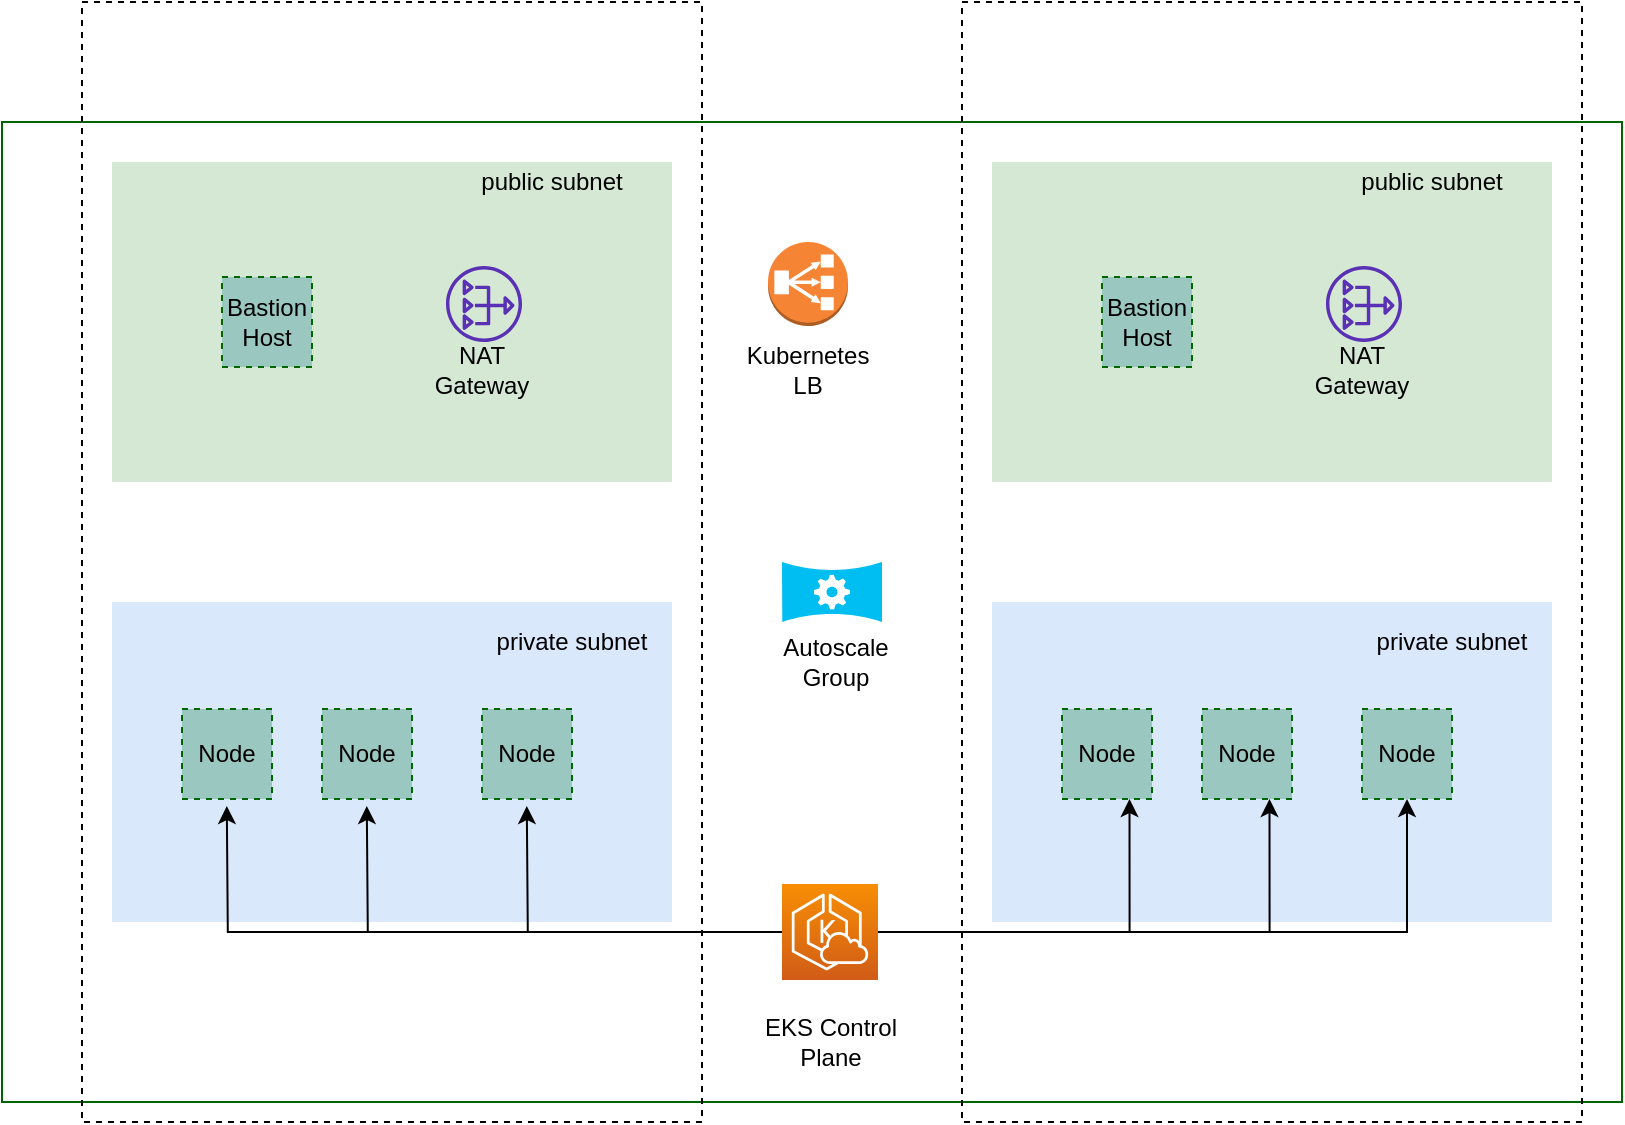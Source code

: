 <mxfile version="14.9.6" type="device"><diagram id="2dlWFPRpt2irzrp7oRVm" name="Page-1"><mxGraphModel dx="1181" dy="899" grid="1" gridSize="10" guides="1" tooltips="1" connect="1" arrows="1" fold="1" page="1" pageScale="1" pageWidth="850" pageHeight="1100" math="0" shadow="0"><root><mxCell id="0"/><mxCell id="1" parent="0"/><mxCell id="g0BowQ9Gjsn7_V0WOrUj-2" value="" style="rounded=0;whiteSpace=wrap;html=1;strokeColor=#006600;" vertex="1" parent="1"><mxGeometry x="30" y="180" width="810" height="490" as="geometry"/></mxCell><mxCell id="g0BowQ9Gjsn7_V0WOrUj-64" value="" style="rounded=0;whiteSpace=wrap;html=1;dashed=1;fillColor=none;" vertex="1" parent="1"><mxGeometry x="510" y="120" width="310" height="560" as="geometry"/></mxCell><mxCell id="g0BowQ9Gjsn7_V0WOrUj-4" value="" style="rounded=0;whiteSpace=wrap;html=1;dashed=1;fillColor=none;" vertex="1" parent="1"><mxGeometry x="70" y="120" width="310" height="560" as="geometry"/></mxCell><mxCell id="g0BowQ9Gjsn7_V0WOrUj-6" value="" style="rounded=0;whiteSpace=wrap;html=1;dashed=1;fillColor=#d5e8d4;strokeColor=none;" vertex="1" parent="1"><mxGeometry x="85" y="200" width="280" height="160" as="geometry"/></mxCell><mxCell id="g0BowQ9Gjsn7_V0WOrUj-7" value="" style="rounded=0;whiteSpace=wrap;html=1;dashed=1;fillColor=#dae8fc;strokeColor=none;" vertex="1" parent="1"><mxGeometry x="85" y="420" width="280" height="160" as="geometry"/></mxCell><mxCell id="g0BowQ9Gjsn7_V0WOrUj-8" value="" style="outlineConnect=0;fontColor=#232F3E;gradientColor=none;fillColor=#5A30B5;strokeColor=none;dashed=0;verticalLabelPosition=bottom;verticalAlign=top;align=center;html=1;fontSize=12;fontStyle=0;aspect=fixed;pointerEvents=1;shape=mxgraph.aws4.nat_gateway;" vertex="1" parent="1"><mxGeometry x="252" y="252" width="38" height="38" as="geometry"/></mxCell><mxCell id="g0BowQ9Gjsn7_V0WOrUj-47" style="edgeStyle=orthogonalEdgeStyle;rounded=0;orthogonalLoop=1;jettySize=auto;html=1;" edge="1" parent="1" source="g0BowQ9Gjsn7_V0WOrUj-9"><mxGeometry relative="1" as="geometry"><mxPoint x="142.4" y="522" as="targetPoint"/></mxGeometry></mxCell><mxCell id="g0BowQ9Gjsn7_V0WOrUj-48" style="edgeStyle=orthogonalEdgeStyle;rounded=0;orthogonalLoop=1;jettySize=auto;html=1;" edge="1" parent="1" source="g0BowQ9Gjsn7_V0WOrUj-9"><mxGeometry relative="1" as="geometry"><mxPoint x="212.4" y="522" as="targetPoint"/></mxGeometry></mxCell><mxCell id="g0BowQ9Gjsn7_V0WOrUj-49" style="edgeStyle=orthogonalEdgeStyle;rounded=0;orthogonalLoop=1;jettySize=auto;html=1;" edge="1" parent="1" source="g0BowQ9Gjsn7_V0WOrUj-9"><mxGeometry relative="1" as="geometry"><mxPoint x="292.4" y="522" as="targetPoint"/></mxGeometry></mxCell><mxCell id="g0BowQ9Gjsn7_V0WOrUj-9" value="" style="points=[[0,0,0],[0.25,0,0],[0.5,0,0],[0.75,0,0],[1,0,0],[0,1,0],[0.25,1,0],[0.5,1,0],[0.75,1,0],[1,1,0],[0,0.25,0],[0,0.5,0],[0,0.75,0],[1,0.25,0],[1,0.5,0],[1,0.75,0]];outlineConnect=0;fontColor=#232F3E;gradientColor=#F78E04;gradientDirection=north;fillColor=#D05C17;strokeColor=#ffffff;dashed=0;verticalLabelPosition=bottom;verticalAlign=top;align=center;html=1;fontSize=12;fontStyle=0;aspect=fixed;shape=mxgraph.aws4.resourceIcon;resIcon=mxgraph.aws4.eks_cloud;" vertex="1" parent="1"><mxGeometry x="420" y="561" width="48" height="48" as="geometry"/></mxCell><mxCell id="g0BowQ9Gjsn7_V0WOrUj-10" value="NAT Gateway" style="text;html=1;strokeColor=none;fillColor=none;align=center;verticalAlign=middle;whiteSpace=wrap;rounded=0;dashed=1;" vertex="1" parent="1"><mxGeometry x="250" y="294" width="40" height="20" as="geometry"/></mxCell><mxCell id="g0BowQ9Gjsn7_V0WOrUj-12" value="EKS Control Plane" style="text;html=1;strokeColor=none;fillColor=none;align=center;verticalAlign=middle;whiteSpace=wrap;rounded=0;dashed=1;" vertex="1" parent="1"><mxGeometry x="401.5" y="630" width="85" height="20" as="geometry"/></mxCell><mxCell id="g0BowQ9Gjsn7_V0WOrUj-14" value="" style="verticalLabelPosition=bottom;html=1;verticalAlign=top;align=center;strokeColor=none;fillColor=#00BEF2;shape=mxgraph.azure.autoscale;dashed=1;" vertex="1" parent="1"><mxGeometry x="420" y="400" width="50" height="30" as="geometry"/></mxCell><mxCell id="g0BowQ9Gjsn7_V0WOrUj-15" value="Autoscale Group" style="text;html=1;strokeColor=none;fillColor=none;align=center;verticalAlign=middle;whiteSpace=wrap;rounded=0;dashed=1;" vertex="1" parent="1"><mxGeometry x="427" y="440" width="40" height="20" as="geometry"/></mxCell><mxCell id="g0BowQ9Gjsn7_V0WOrUj-16" value="" style="outlineConnect=0;dashed=0;verticalLabelPosition=bottom;verticalAlign=top;align=center;html=1;shape=mxgraph.aws3.classic_load_balancer;fillColor=#F58534;gradientColor=none;strokeColor=#006600;" vertex="1" parent="1"><mxGeometry x="413" y="240" width="40" height="42" as="geometry"/></mxCell><mxCell id="g0BowQ9Gjsn7_V0WOrUj-17" value="Kubernetes LB" style="text;html=1;strokeColor=none;fillColor=none;align=center;verticalAlign=middle;whiteSpace=wrap;rounded=0;dashed=1;" vertex="1" parent="1"><mxGeometry x="413" y="294" width="40" height="20" as="geometry"/></mxCell><mxCell id="g0BowQ9Gjsn7_V0WOrUj-57" value="public subnet" style="text;html=1;strokeColor=none;fillColor=none;align=center;verticalAlign=middle;whiteSpace=wrap;rounded=0;dashed=1;" vertex="1" parent="1"><mxGeometry x="260" y="200" width="90" height="20" as="geometry"/></mxCell><mxCell id="g0BowQ9Gjsn7_V0WOrUj-58" value="private subnet" style="text;html=1;strokeColor=none;fillColor=none;align=center;verticalAlign=middle;whiteSpace=wrap;rounded=0;dashed=1;" vertex="1" parent="1"><mxGeometry x="265" y="430" width="100" height="20" as="geometry"/></mxCell><mxCell id="g0BowQ9Gjsn7_V0WOrUj-59" value="Node" style="whiteSpace=wrap;html=1;aspect=fixed;dashed=1;strokeColor=#006600;fillColor=#9AC7BF;" vertex="1" parent="1"><mxGeometry x="120" y="473.5" width="45" height="45" as="geometry"/></mxCell><mxCell id="g0BowQ9Gjsn7_V0WOrUj-60" value="Node" style="whiteSpace=wrap;html=1;aspect=fixed;dashed=1;strokeColor=#006600;fillColor=#9AC7BF;" vertex="1" parent="1"><mxGeometry x="190" y="473.5" width="45" height="45" as="geometry"/></mxCell><mxCell id="g0BowQ9Gjsn7_V0WOrUj-61" value="Node" style="whiteSpace=wrap;html=1;aspect=fixed;dashed=1;strokeColor=#006600;fillColor=#9AC7BF;" vertex="1" parent="1"><mxGeometry x="270" y="473.5" width="45" height="45" as="geometry"/></mxCell><mxCell id="g0BowQ9Gjsn7_V0WOrUj-62" value="Bastion Host" style="whiteSpace=wrap;html=1;aspect=fixed;dashed=1;strokeColor=#006600;fillColor=#9AC7BF;" vertex="1" parent="1"><mxGeometry x="140" y="257.5" width="45" height="45" as="geometry"/></mxCell><mxCell id="g0BowQ9Gjsn7_V0WOrUj-65" value="" style="rounded=0;whiteSpace=wrap;html=1;dashed=1;fillColor=#d5e8d4;strokeColor=none;" vertex="1" parent="1"><mxGeometry x="525" y="200" width="280" height="160" as="geometry"/></mxCell><mxCell id="g0BowQ9Gjsn7_V0WOrUj-66" value="" style="rounded=0;whiteSpace=wrap;html=1;dashed=1;fillColor=#dae8fc;strokeColor=none;" vertex="1" parent="1"><mxGeometry x="525" y="420" width="280" height="160" as="geometry"/></mxCell><mxCell id="g0BowQ9Gjsn7_V0WOrUj-67" value="" style="outlineConnect=0;fontColor=#232F3E;gradientColor=none;fillColor=#5A30B5;strokeColor=none;dashed=0;verticalLabelPosition=bottom;verticalAlign=top;align=center;html=1;fontSize=12;fontStyle=0;aspect=fixed;pointerEvents=1;shape=mxgraph.aws4.nat_gateway;" vertex="1" parent="1"><mxGeometry x="692" y="252" width="38" height="38" as="geometry"/></mxCell><mxCell id="g0BowQ9Gjsn7_V0WOrUj-68" value="NAT Gateway" style="text;html=1;strokeColor=none;fillColor=none;align=center;verticalAlign=middle;whiteSpace=wrap;rounded=0;dashed=1;" vertex="1" parent="1"><mxGeometry x="690" y="294" width="40" height="20" as="geometry"/></mxCell><mxCell id="g0BowQ9Gjsn7_V0WOrUj-69" value="public subnet" style="text;html=1;strokeColor=none;fillColor=none;align=center;verticalAlign=middle;whiteSpace=wrap;rounded=0;dashed=1;" vertex="1" parent="1"><mxGeometry x="700" y="200" width="90" height="20" as="geometry"/></mxCell><mxCell id="g0BowQ9Gjsn7_V0WOrUj-70" value="private subnet" style="text;html=1;strokeColor=none;fillColor=none;align=center;verticalAlign=middle;whiteSpace=wrap;rounded=0;dashed=1;" vertex="1" parent="1"><mxGeometry x="705" y="430" width="100" height="20" as="geometry"/></mxCell><mxCell id="g0BowQ9Gjsn7_V0WOrUj-71" value="Node" style="whiteSpace=wrap;html=1;aspect=fixed;dashed=1;strokeColor=#006600;fillColor=#9AC7BF;" vertex="1" parent="1"><mxGeometry x="560" y="473.5" width="45" height="45" as="geometry"/></mxCell><mxCell id="g0BowQ9Gjsn7_V0WOrUj-72" value="Node" style="whiteSpace=wrap;html=1;aspect=fixed;dashed=1;strokeColor=#006600;fillColor=#9AC7BF;" vertex="1" parent="1"><mxGeometry x="630" y="473.5" width="45" height="45" as="geometry"/></mxCell><mxCell id="g0BowQ9Gjsn7_V0WOrUj-73" value="Node" style="whiteSpace=wrap;html=1;aspect=fixed;dashed=1;strokeColor=#006600;fillColor=#9AC7BF;" vertex="1" parent="1"><mxGeometry x="710" y="473.5" width="45" height="45" as="geometry"/></mxCell><mxCell id="g0BowQ9Gjsn7_V0WOrUj-74" value="Bastion Host" style="whiteSpace=wrap;html=1;aspect=fixed;dashed=1;strokeColor=#006600;fillColor=#9AC7BF;" vertex="1" parent="1"><mxGeometry x="580" y="257.5" width="45" height="45" as="geometry"/></mxCell><mxCell id="g0BowQ9Gjsn7_V0WOrUj-77" style="edgeStyle=orthogonalEdgeStyle;rounded=0;orthogonalLoop=1;jettySize=auto;html=1;entryX=0.75;entryY=1;entryDx=0;entryDy=0;" edge="1" parent="1" source="g0BowQ9Gjsn7_V0WOrUj-9" target="g0BowQ9Gjsn7_V0WOrUj-71"><mxGeometry relative="1" as="geometry"/></mxCell><mxCell id="g0BowQ9Gjsn7_V0WOrUj-76" style="edgeStyle=orthogonalEdgeStyle;rounded=0;orthogonalLoop=1;jettySize=auto;html=1;entryX=0.75;entryY=1;entryDx=0;entryDy=0;" edge="1" parent="1" source="g0BowQ9Gjsn7_V0WOrUj-9" target="g0BowQ9Gjsn7_V0WOrUj-72"><mxGeometry relative="1" as="geometry"/></mxCell><mxCell id="g0BowQ9Gjsn7_V0WOrUj-75" style="edgeStyle=orthogonalEdgeStyle;rounded=0;orthogonalLoop=1;jettySize=auto;html=1;" edge="1" parent="1" source="g0BowQ9Gjsn7_V0WOrUj-9" target="g0BowQ9Gjsn7_V0WOrUj-73"><mxGeometry relative="1" as="geometry"/></mxCell></root></mxGraphModel></diagram></mxfile>